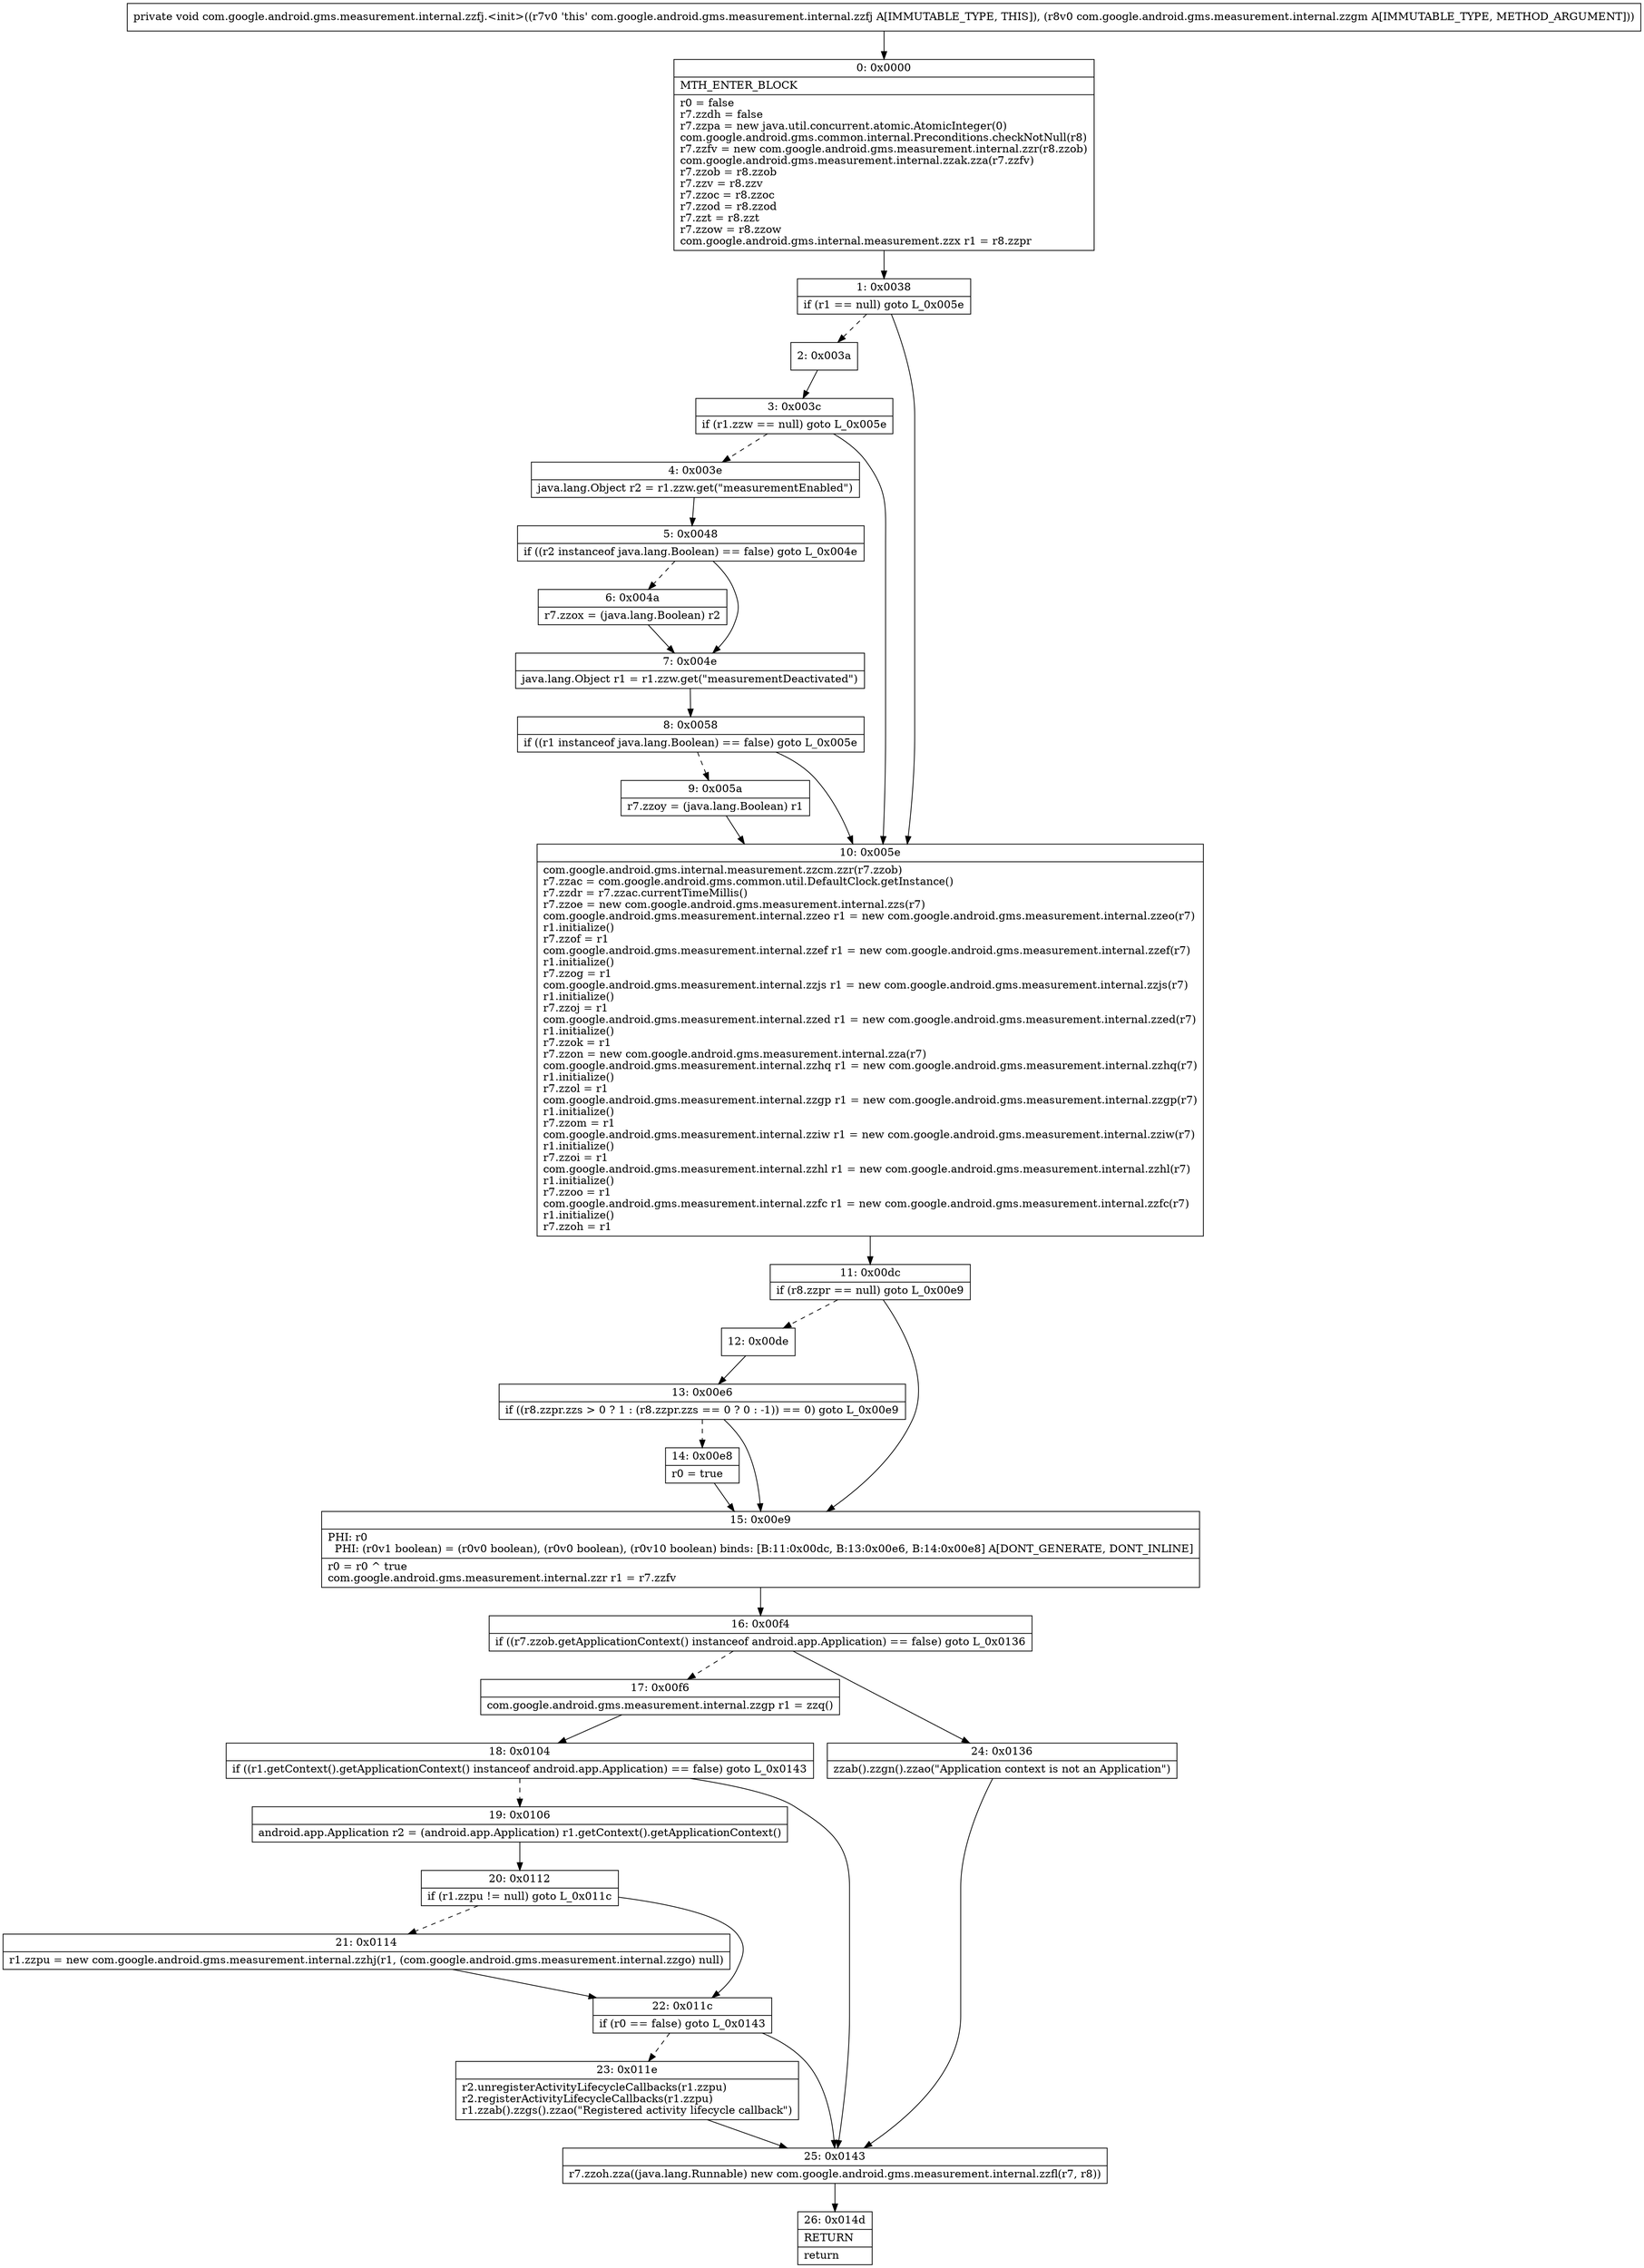 digraph "CFG forcom.google.android.gms.measurement.internal.zzfj.\<init\>(Lcom\/google\/android\/gms\/measurement\/internal\/zzgm;)V" {
Node_0 [shape=record,label="{0\:\ 0x0000|MTH_ENTER_BLOCK\l|r0 = false\lr7.zzdh = false\lr7.zzpa = new java.util.concurrent.atomic.AtomicInteger(0)\lcom.google.android.gms.common.internal.Preconditions.checkNotNull(r8)\lr7.zzfv = new com.google.android.gms.measurement.internal.zzr(r8.zzob)\lcom.google.android.gms.measurement.internal.zzak.zza(r7.zzfv)\lr7.zzob = r8.zzob\lr7.zzv = r8.zzv\lr7.zzoc = r8.zzoc\lr7.zzod = r8.zzod\lr7.zzt = r8.zzt\lr7.zzow = r8.zzow\lcom.google.android.gms.internal.measurement.zzx r1 = r8.zzpr\l}"];
Node_1 [shape=record,label="{1\:\ 0x0038|if (r1 == null) goto L_0x005e\l}"];
Node_2 [shape=record,label="{2\:\ 0x003a}"];
Node_3 [shape=record,label="{3\:\ 0x003c|if (r1.zzw == null) goto L_0x005e\l}"];
Node_4 [shape=record,label="{4\:\ 0x003e|java.lang.Object r2 = r1.zzw.get(\"measurementEnabled\")\l}"];
Node_5 [shape=record,label="{5\:\ 0x0048|if ((r2 instanceof java.lang.Boolean) == false) goto L_0x004e\l}"];
Node_6 [shape=record,label="{6\:\ 0x004a|r7.zzox = (java.lang.Boolean) r2\l}"];
Node_7 [shape=record,label="{7\:\ 0x004e|java.lang.Object r1 = r1.zzw.get(\"measurementDeactivated\")\l}"];
Node_8 [shape=record,label="{8\:\ 0x0058|if ((r1 instanceof java.lang.Boolean) == false) goto L_0x005e\l}"];
Node_9 [shape=record,label="{9\:\ 0x005a|r7.zzoy = (java.lang.Boolean) r1\l}"];
Node_10 [shape=record,label="{10\:\ 0x005e|com.google.android.gms.internal.measurement.zzcm.zzr(r7.zzob)\lr7.zzac = com.google.android.gms.common.util.DefaultClock.getInstance()\lr7.zzdr = r7.zzac.currentTimeMillis()\lr7.zzoe = new com.google.android.gms.measurement.internal.zzs(r7)\lcom.google.android.gms.measurement.internal.zzeo r1 = new com.google.android.gms.measurement.internal.zzeo(r7)\lr1.initialize()\lr7.zzof = r1\lcom.google.android.gms.measurement.internal.zzef r1 = new com.google.android.gms.measurement.internal.zzef(r7)\lr1.initialize()\lr7.zzog = r1\lcom.google.android.gms.measurement.internal.zzjs r1 = new com.google.android.gms.measurement.internal.zzjs(r7)\lr1.initialize()\lr7.zzoj = r1\lcom.google.android.gms.measurement.internal.zzed r1 = new com.google.android.gms.measurement.internal.zzed(r7)\lr1.initialize()\lr7.zzok = r1\lr7.zzon = new com.google.android.gms.measurement.internal.zza(r7)\lcom.google.android.gms.measurement.internal.zzhq r1 = new com.google.android.gms.measurement.internal.zzhq(r7)\lr1.initialize()\lr7.zzol = r1\lcom.google.android.gms.measurement.internal.zzgp r1 = new com.google.android.gms.measurement.internal.zzgp(r7)\lr1.initialize()\lr7.zzom = r1\lcom.google.android.gms.measurement.internal.zziw r1 = new com.google.android.gms.measurement.internal.zziw(r7)\lr1.initialize()\lr7.zzoi = r1\lcom.google.android.gms.measurement.internal.zzhl r1 = new com.google.android.gms.measurement.internal.zzhl(r7)\lr1.initialize()\lr7.zzoo = r1\lcom.google.android.gms.measurement.internal.zzfc r1 = new com.google.android.gms.measurement.internal.zzfc(r7)\lr1.initialize()\lr7.zzoh = r1\l}"];
Node_11 [shape=record,label="{11\:\ 0x00dc|if (r8.zzpr == null) goto L_0x00e9\l}"];
Node_12 [shape=record,label="{12\:\ 0x00de}"];
Node_13 [shape=record,label="{13\:\ 0x00e6|if ((r8.zzpr.zzs \> 0 ? 1 : (r8.zzpr.zzs == 0 ? 0 : \-1)) == 0) goto L_0x00e9\l}"];
Node_14 [shape=record,label="{14\:\ 0x00e8|r0 = true\l}"];
Node_15 [shape=record,label="{15\:\ 0x00e9|PHI: r0 \l  PHI: (r0v1 boolean) = (r0v0 boolean), (r0v0 boolean), (r0v10 boolean) binds: [B:11:0x00dc, B:13:0x00e6, B:14:0x00e8] A[DONT_GENERATE, DONT_INLINE]\l|r0 = r0 ^ true\lcom.google.android.gms.measurement.internal.zzr r1 = r7.zzfv\l}"];
Node_16 [shape=record,label="{16\:\ 0x00f4|if ((r7.zzob.getApplicationContext() instanceof android.app.Application) == false) goto L_0x0136\l}"];
Node_17 [shape=record,label="{17\:\ 0x00f6|com.google.android.gms.measurement.internal.zzgp r1 = zzq()\l}"];
Node_18 [shape=record,label="{18\:\ 0x0104|if ((r1.getContext().getApplicationContext() instanceof android.app.Application) == false) goto L_0x0143\l}"];
Node_19 [shape=record,label="{19\:\ 0x0106|android.app.Application r2 = (android.app.Application) r1.getContext().getApplicationContext()\l}"];
Node_20 [shape=record,label="{20\:\ 0x0112|if (r1.zzpu != null) goto L_0x011c\l}"];
Node_21 [shape=record,label="{21\:\ 0x0114|r1.zzpu = new com.google.android.gms.measurement.internal.zzhj(r1, (com.google.android.gms.measurement.internal.zzgo) null)\l}"];
Node_22 [shape=record,label="{22\:\ 0x011c|if (r0 == false) goto L_0x0143\l}"];
Node_23 [shape=record,label="{23\:\ 0x011e|r2.unregisterActivityLifecycleCallbacks(r1.zzpu)\lr2.registerActivityLifecycleCallbacks(r1.zzpu)\lr1.zzab().zzgs().zzao(\"Registered activity lifecycle callback\")\l}"];
Node_24 [shape=record,label="{24\:\ 0x0136|zzab().zzgn().zzao(\"Application context is not an Application\")\l}"];
Node_25 [shape=record,label="{25\:\ 0x0143|r7.zzoh.zza((java.lang.Runnable) new com.google.android.gms.measurement.internal.zzfl(r7, r8))\l}"];
Node_26 [shape=record,label="{26\:\ 0x014d|RETURN\l|return\l}"];
MethodNode[shape=record,label="{private void com.google.android.gms.measurement.internal.zzfj.\<init\>((r7v0 'this' com.google.android.gms.measurement.internal.zzfj A[IMMUTABLE_TYPE, THIS]), (r8v0 com.google.android.gms.measurement.internal.zzgm A[IMMUTABLE_TYPE, METHOD_ARGUMENT])) }"];
MethodNode -> Node_0;
Node_0 -> Node_1;
Node_1 -> Node_2[style=dashed];
Node_1 -> Node_10;
Node_2 -> Node_3;
Node_3 -> Node_4[style=dashed];
Node_3 -> Node_10;
Node_4 -> Node_5;
Node_5 -> Node_6[style=dashed];
Node_5 -> Node_7;
Node_6 -> Node_7;
Node_7 -> Node_8;
Node_8 -> Node_9[style=dashed];
Node_8 -> Node_10;
Node_9 -> Node_10;
Node_10 -> Node_11;
Node_11 -> Node_12[style=dashed];
Node_11 -> Node_15;
Node_12 -> Node_13;
Node_13 -> Node_14[style=dashed];
Node_13 -> Node_15;
Node_14 -> Node_15;
Node_15 -> Node_16;
Node_16 -> Node_17[style=dashed];
Node_16 -> Node_24;
Node_17 -> Node_18;
Node_18 -> Node_19[style=dashed];
Node_18 -> Node_25;
Node_19 -> Node_20;
Node_20 -> Node_21[style=dashed];
Node_20 -> Node_22;
Node_21 -> Node_22;
Node_22 -> Node_23[style=dashed];
Node_22 -> Node_25;
Node_23 -> Node_25;
Node_24 -> Node_25;
Node_25 -> Node_26;
}

